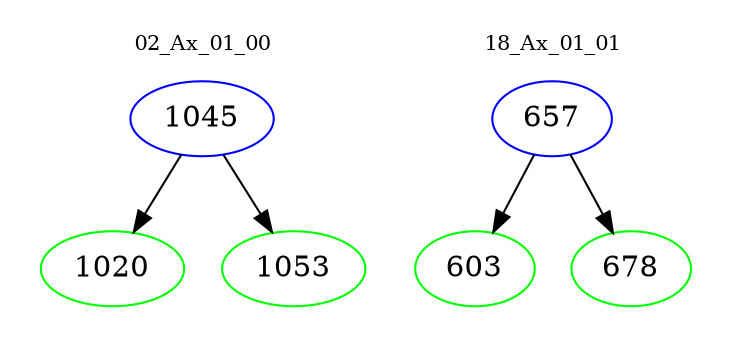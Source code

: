 digraph{
subgraph cluster_0 {
color = white
label = "02_Ax_01_00";
fontsize=10;
T0_1045 [label="1045", color="blue"]
T0_1045 -> T0_1020 [color="black"]
T0_1020 [label="1020", color="green"]
T0_1045 -> T0_1053 [color="black"]
T0_1053 [label="1053", color="green"]
}
subgraph cluster_1 {
color = white
label = "18_Ax_01_01";
fontsize=10;
T1_657 [label="657", color="blue"]
T1_657 -> T1_603 [color="black"]
T1_603 [label="603", color="green"]
T1_657 -> T1_678 [color="black"]
T1_678 [label="678", color="green"]
}
}

